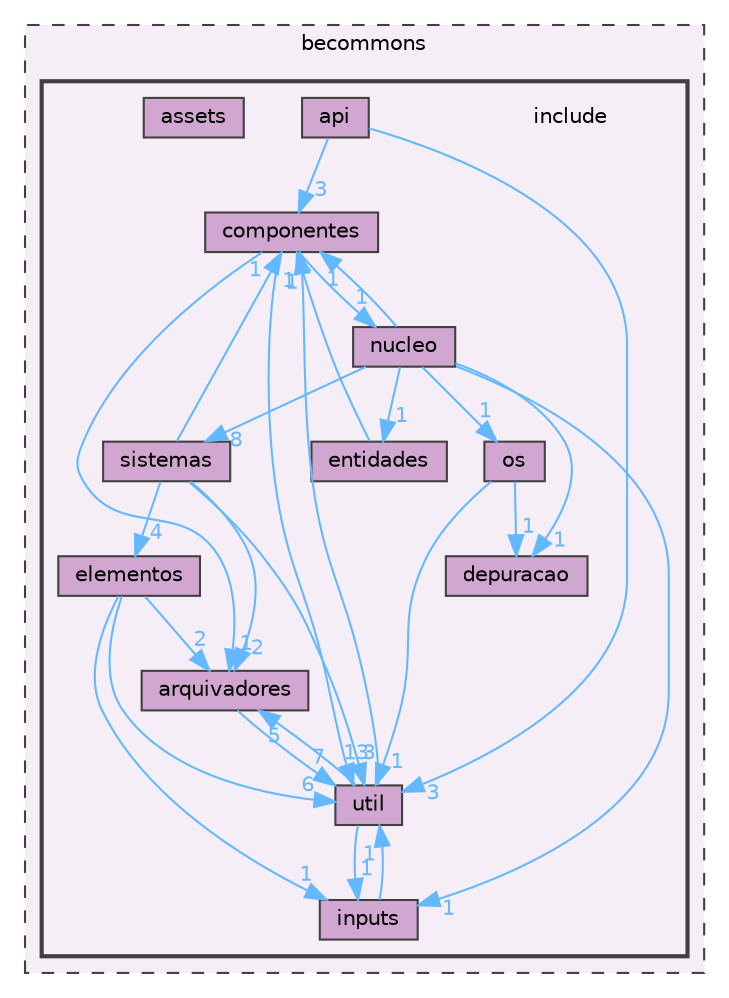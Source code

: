digraph "include"
{
 // LATEX_PDF_SIZE
  bgcolor="transparent";
  edge [fontname=Helvetica,fontsize=10,labelfontname=Helvetica,labelfontsize=10];
  node [fontname=Helvetica,fontsize=10,shape=box,height=0.2,width=0.4];
  compound=true
  subgraph clusterdir_0394786a11e0dfde3dca27fdccf84bfd {
    graph [ bgcolor="#f6eef6", pencolor="grey25", label="becommons", fontname=Helvetica,fontsize=10 style="filled,dashed", URL="dir_0394786a11e0dfde3dca27fdccf84bfd.html",tooltip=""]
  subgraph clusterdir_9a744b5567c265deacf566b467d8af59 {
    graph [ bgcolor="#f6eef6", pencolor="grey25", label="", fontname=Helvetica,fontsize=10 style="filled,bold", URL="dir_9a744b5567c265deacf566b467d8af59.html",tooltip=""]
    dir_9a744b5567c265deacf566b467d8af59 [shape=plaintext, label="include"];
  dir_e07a69a71bd80e8a87e2f4fd89c68eef [label="api", fillcolor="#d1a7d1", color="grey25", style="filled", URL="dir_e07a69a71bd80e8a87e2f4fd89c68eef.html",tooltip=""];
  dir_0058f9f8930e3f234e27134542bf0d59 [label="arquivadores", fillcolor="#d1a7d1", color="grey25", style="filled", URL="dir_0058f9f8930e3f234e27134542bf0d59.html",tooltip=""];
  dir_c23f75c606af9f243cd0a795ba1494fa [label="assets", fillcolor="#d1a7d1", color="grey25", style="filled", URL="dir_c23f75c606af9f243cd0a795ba1494fa.html",tooltip=""];
  dir_111f21dc146a617cd827120506a93450 [label="componentes", fillcolor="#d1a7d1", color="grey25", style="filled", URL="dir_111f21dc146a617cd827120506a93450.html",tooltip=""];
  dir_93f6fb17ca1aefce61f3d661bd348831 [label="depuracao", fillcolor="#d1a7d1", color="grey25", style="filled", URL="dir_93f6fb17ca1aefce61f3d661bd348831.html",tooltip=""];
  dir_b1eee439f86f75fbc695d9d24374e815 [label="elementos", fillcolor="#d1a7d1", color="grey25", style="filled", URL="dir_b1eee439f86f75fbc695d9d24374e815.html",tooltip=""];
  dir_ad84174b1d22f877aaa01cba77f76f93 [label="entidades", fillcolor="#d1a7d1", color="grey25", style="filled", URL="dir_ad84174b1d22f877aaa01cba77f76f93.html",tooltip=""];
  dir_e48180f9230982b0cc0b1e4a3b823aad [label="inputs", fillcolor="#d1a7d1", color="grey25", style="filled", URL="dir_e48180f9230982b0cc0b1e4a3b823aad.html",tooltip=""];
  dir_6d1d8208ac4b46200d5c1cb355b49c73 [label="nucleo", fillcolor="#d1a7d1", color="grey25", style="filled", URL="dir_6d1d8208ac4b46200d5c1cb355b49c73.html",tooltip=""];
  dir_848b0061d2cb1858b446aa4d37e41215 [label="os", fillcolor="#d1a7d1", color="grey25", style="filled", URL="dir_848b0061d2cb1858b446aa4d37e41215.html",tooltip=""];
  dir_c7a417469c1f088065cd2c30eb0a4785 [label="sistemas", fillcolor="#d1a7d1", color="grey25", style="filled", URL="dir_c7a417469c1f088065cd2c30eb0a4785.html",tooltip=""];
  dir_01945739458c10315f029035be55b339 [label="util", fillcolor="#d1a7d1", color="grey25", style="filled", URL="dir_01945739458c10315f029035be55b339.html",tooltip=""];
  }
  }
  dir_e07a69a71bd80e8a87e2f4fd89c68eef->dir_01945739458c10315f029035be55b339 [headlabel="3", labeldistance=1.5 headhref="dir_000001_000032.html" href="dir_000001_000032.html" color="steelblue1" fontcolor="steelblue1"];
  dir_e07a69a71bd80e8a87e2f4fd89c68eef->dir_111f21dc146a617cd827120506a93450 [headlabel="3", labeldistance=1.5 headhref="dir_000001_000007.html" href="dir_000001_000007.html" color="steelblue1" fontcolor="steelblue1"];
  dir_0058f9f8930e3f234e27134542bf0d59->dir_01945739458c10315f029035be55b339 [headlabel="7", labeldistance=1.5 headhref="dir_000003_000032.html" href="dir_000003_000032.html" color="steelblue1" fontcolor="steelblue1"];
  dir_111f21dc146a617cd827120506a93450->dir_0058f9f8930e3f234e27134542bf0d59 [headlabel="1", labeldistance=1.5 headhref="dir_000007_000003.html" href="dir_000007_000003.html" color="steelblue1" fontcolor="steelblue1"];
  dir_111f21dc146a617cd827120506a93450->dir_01945739458c10315f029035be55b339 [headlabel="13", labeldistance=1.5 headhref="dir_000007_000032.html" href="dir_000007_000032.html" color="steelblue1" fontcolor="steelblue1"];
  dir_111f21dc146a617cd827120506a93450->dir_6d1d8208ac4b46200d5c1cb355b49c73 [headlabel="1", labeldistance=1.5 headhref="dir_000007_000020.html" href="dir_000007_000020.html" color="steelblue1" fontcolor="steelblue1"];
  dir_b1eee439f86f75fbc695d9d24374e815->dir_0058f9f8930e3f234e27134542bf0d59 [headlabel="2", labeldistance=1.5 headhref="dir_000012_000003.html" href="dir_000012_000003.html" color="steelblue1" fontcolor="steelblue1"];
  dir_b1eee439f86f75fbc695d9d24374e815->dir_01945739458c10315f029035be55b339 [headlabel="6", labeldistance=1.5 headhref="dir_000012_000032.html" href="dir_000012_000032.html" color="steelblue1" fontcolor="steelblue1"];
  dir_b1eee439f86f75fbc695d9d24374e815->dir_e48180f9230982b0cc0b1e4a3b823aad [headlabel="1", labeldistance=1.5 headhref="dir_000012_000018.html" href="dir_000012_000018.html" color="steelblue1" fontcolor="steelblue1"];
  dir_ad84174b1d22f877aaa01cba77f76f93->dir_111f21dc146a617cd827120506a93450 [headlabel="1", labeldistance=1.5 headhref="dir_000014_000007.html" href="dir_000014_000007.html" color="steelblue1" fontcolor="steelblue1"];
  dir_e48180f9230982b0cc0b1e4a3b823aad->dir_01945739458c10315f029035be55b339 [headlabel="1", labeldistance=1.5 headhref="dir_000018_000032.html" href="dir_000018_000032.html" color="steelblue1" fontcolor="steelblue1"];
  dir_6d1d8208ac4b46200d5c1cb355b49c73->dir_111f21dc146a617cd827120506a93450 [headlabel="1", labeldistance=1.5 headhref="dir_000020_000007.html" href="dir_000020_000007.html" color="steelblue1" fontcolor="steelblue1"];
  dir_6d1d8208ac4b46200d5c1cb355b49c73->dir_848b0061d2cb1858b446aa4d37e41215 [headlabel="1", labeldistance=1.5 headhref="dir_000020_000022.html" href="dir_000020_000022.html" color="steelblue1" fontcolor="steelblue1"];
  dir_6d1d8208ac4b46200d5c1cb355b49c73->dir_93f6fb17ca1aefce61f3d661bd348831 [headlabel="1", labeldistance=1.5 headhref="dir_000020_000009.html" href="dir_000020_000009.html" color="steelblue1" fontcolor="steelblue1"];
  dir_6d1d8208ac4b46200d5c1cb355b49c73->dir_ad84174b1d22f877aaa01cba77f76f93 [headlabel="1", labeldistance=1.5 headhref="dir_000020_000014.html" href="dir_000020_000014.html" color="steelblue1" fontcolor="steelblue1"];
  dir_6d1d8208ac4b46200d5c1cb355b49c73->dir_c7a417469c1f088065cd2c30eb0a4785 [headlabel="8", labeldistance=1.5 headhref="dir_000020_000025.html" href="dir_000020_000025.html" color="steelblue1" fontcolor="steelblue1"];
  dir_6d1d8208ac4b46200d5c1cb355b49c73->dir_e48180f9230982b0cc0b1e4a3b823aad [headlabel="1", labeldistance=1.5 headhref="dir_000020_000018.html" href="dir_000020_000018.html" color="steelblue1" fontcolor="steelblue1"];
  dir_848b0061d2cb1858b446aa4d37e41215->dir_01945739458c10315f029035be55b339 [headlabel="1", labeldistance=1.5 headhref="dir_000022_000032.html" href="dir_000022_000032.html" color="steelblue1" fontcolor="steelblue1"];
  dir_848b0061d2cb1858b446aa4d37e41215->dir_93f6fb17ca1aefce61f3d661bd348831 [headlabel="1", labeldistance=1.5 headhref="dir_000022_000009.html" href="dir_000022_000009.html" color="steelblue1" fontcolor="steelblue1"];
  dir_c7a417469c1f088065cd2c30eb0a4785->dir_0058f9f8930e3f234e27134542bf0d59 [headlabel="2", labeldistance=1.5 headhref="dir_000025_000003.html" href="dir_000025_000003.html" color="steelblue1" fontcolor="steelblue1"];
  dir_c7a417469c1f088065cd2c30eb0a4785->dir_01945739458c10315f029035be55b339 [headlabel="3", labeldistance=1.5 headhref="dir_000025_000032.html" href="dir_000025_000032.html" color="steelblue1" fontcolor="steelblue1"];
  dir_c7a417469c1f088065cd2c30eb0a4785->dir_111f21dc146a617cd827120506a93450 [headlabel="1", labeldistance=1.5 headhref="dir_000025_000007.html" href="dir_000025_000007.html" color="steelblue1" fontcolor="steelblue1"];
  dir_c7a417469c1f088065cd2c30eb0a4785->dir_b1eee439f86f75fbc695d9d24374e815 [headlabel="4", labeldistance=1.5 headhref="dir_000025_000012.html" href="dir_000025_000012.html" color="steelblue1" fontcolor="steelblue1"];
  dir_01945739458c10315f029035be55b339->dir_0058f9f8930e3f234e27134542bf0d59 [headlabel="5", labeldistance=1.5 headhref="dir_000032_000003.html" href="dir_000032_000003.html" color="steelblue1" fontcolor="steelblue1"];
  dir_01945739458c10315f029035be55b339->dir_111f21dc146a617cd827120506a93450 [headlabel="1", labeldistance=1.5 headhref="dir_000032_000007.html" href="dir_000032_000007.html" color="steelblue1" fontcolor="steelblue1"];
  dir_01945739458c10315f029035be55b339->dir_e48180f9230982b0cc0b1e4a3b823aad [headlabel="1", labeldistance=1.5 headhref="dir_000032_000018.html" href="dir_000032_000018.html" color="steelblue1" fontcolor="steelblue1"];
}
